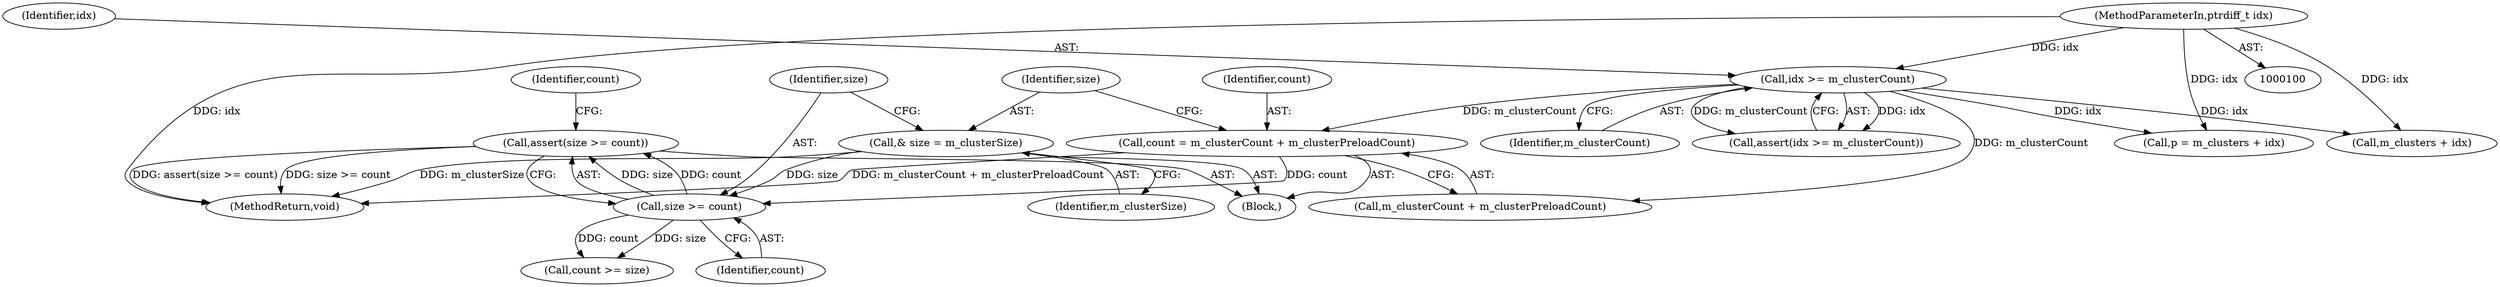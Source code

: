 digraph "1_Android_04839626ed859623901ebd3a5fd483982186b59d_193@API" {
"1000126" [label="(Call,assert(size >= count))"];
"1000127" [label="(Call,size >= count)"];
"1000123" [label="(Call,& size = m_clusterSize)"];
"1000117" [label="(Call,count = m_clusterCount + m_clusterPreloadCount)"];
"1000113" [label="(Call,idx >= m_clusterCount)"];
"1000102" [label="(MethodParameterIn,ptrdiff_t idx)"];
"1000124" [label="(Identifier,size)"];
"1000117" [label="(Call,count = m_clusterCount + m_clusterPreloadCount)"];
"1000112" [label="(Call,assert(idx >= m_clusterCount))"];
"1000131" [label="(Call,count >= size)"];
"1000182" [label="(Call,m_clusters + idx)"];
"1000119" [label="(Call,m_clusterCount + m_clusterPreloadCount)"];
"1000129" [label="(Identifier,count)"];
"1000180" [label="(Call,p = m_clusters + idx)"];
"1000115" [label="(Identifier,m_clusterCount)"];
"1000233" [label="(MethodReturn,void)"];
"1000118" [label="(Identifier,count)"];
"1000127" [label="(Call,size >= count)"];
"1000113" [label="(Call,idx >= m_clusterCount)"];
"1000102" [label="(MethodParameterIn,ptrdiff_t idx)"];
"1000114" [label="(Identifier,idx)"];
"1000125" [label="(Identifier,m_clusterSize)"];
"1000103" [label="(Block,)"];
"1000123" [label="(Call,& size = m_clusterSize)"];
"1000126" [label="(Call,assert(size >= count))"];
"1000132" [label="(Identifier,count)"];
"1000128" [label="(Identifier,size)"];
"1000126" -> "1000103"  [label="AST: "];
"1000126" -> "1000127"  [label="CFG: "];
"1000127" -> "1000126"  [label="AST: "];
"1000132" -> "1000126"  [label="CFG: "];
"1000126" -> "1000233"  [label="DDG: size >= count"];
"1000126" -> "1000233"  [label="DDG: assert(size >= count)"];
"1000127" -> "1000126"  [label="DDG: size"];
"1000127" -> "1000126"  [label="DDG: count"];
"1000127" -> "1000129"  [label="CFG: "];
"1000128" -> "1000127"  [label="AST: "];
"1000129" -> "1000127"  [label="AST: "];
"1000123" -> "1000127"  [label="DDG: size"];
"1000117" -> "1000127"  [label="DDG: count"];
"1000127" -> "1000131"  [label="DDG: count"];
"1000127" -> "1000131"  [label="DDG: size"];
"1000123" -> "1000103"  [label="AST: "];
"1000123" -> "1000125"  [label="CFG: "];
"1000124" -> "1000123"  [label="AST: "];
"1000125" -> "1000123"  [label="AST: "];
"1000128" -> "1000123"  [label="CFG: "];
"1000123" -> "1000233"  [label="DDG: m_clusterSize"];
"1000117" -> "1000103"  [label="AST: "];
"1000117" -> "1000119"  [label="CFG: "];
"1000118" -> "1000117"  [label="AST: "];
"1000119" -> "1000117"  [label="AST: "];
"1000124" -> "1000117"  [label="CFG: "];
"1000117" -> "1000233"  [label="DDG: m_clusterCount + m_clusterPreloadCount"];
"1000113" -> "1000117"  [label="DDG: m_clusterCount"];
"1000113" -> "1000112"  [label="AST: "];
"1000113" -> "1000115"  [label="CFG: "];
"1000114" -> "1000113"  [label="AST: "];
"1000115" -> "1000113"  [label="AST: "];
"1000112" -> "1000113"  [label="CFG: "];
"1000113" -> "1000112"  [label="DDG: idx"];
"1000113" -> "1000112"  [label="DDG: m_clusterCount"];
"1000102" -> "1000113"  [label="DDG: idx"];
"1000113" -> "1000119"  [label="DDG: m_clusterCount"];
"1000113" -> "1000180"  [label="DDG: idx"];
"1000113" -> "1000182"  [label="DDG: idx"];
"1000102" -> "1000100"  [label="AST: "];
"1000102" -> "1000233"  [label="DDG: idx"];
"1000102" -> "1000180"  [label="DDG: idx"];
"1000102" -> "1000182"  [label="DDG: idx"];
}
